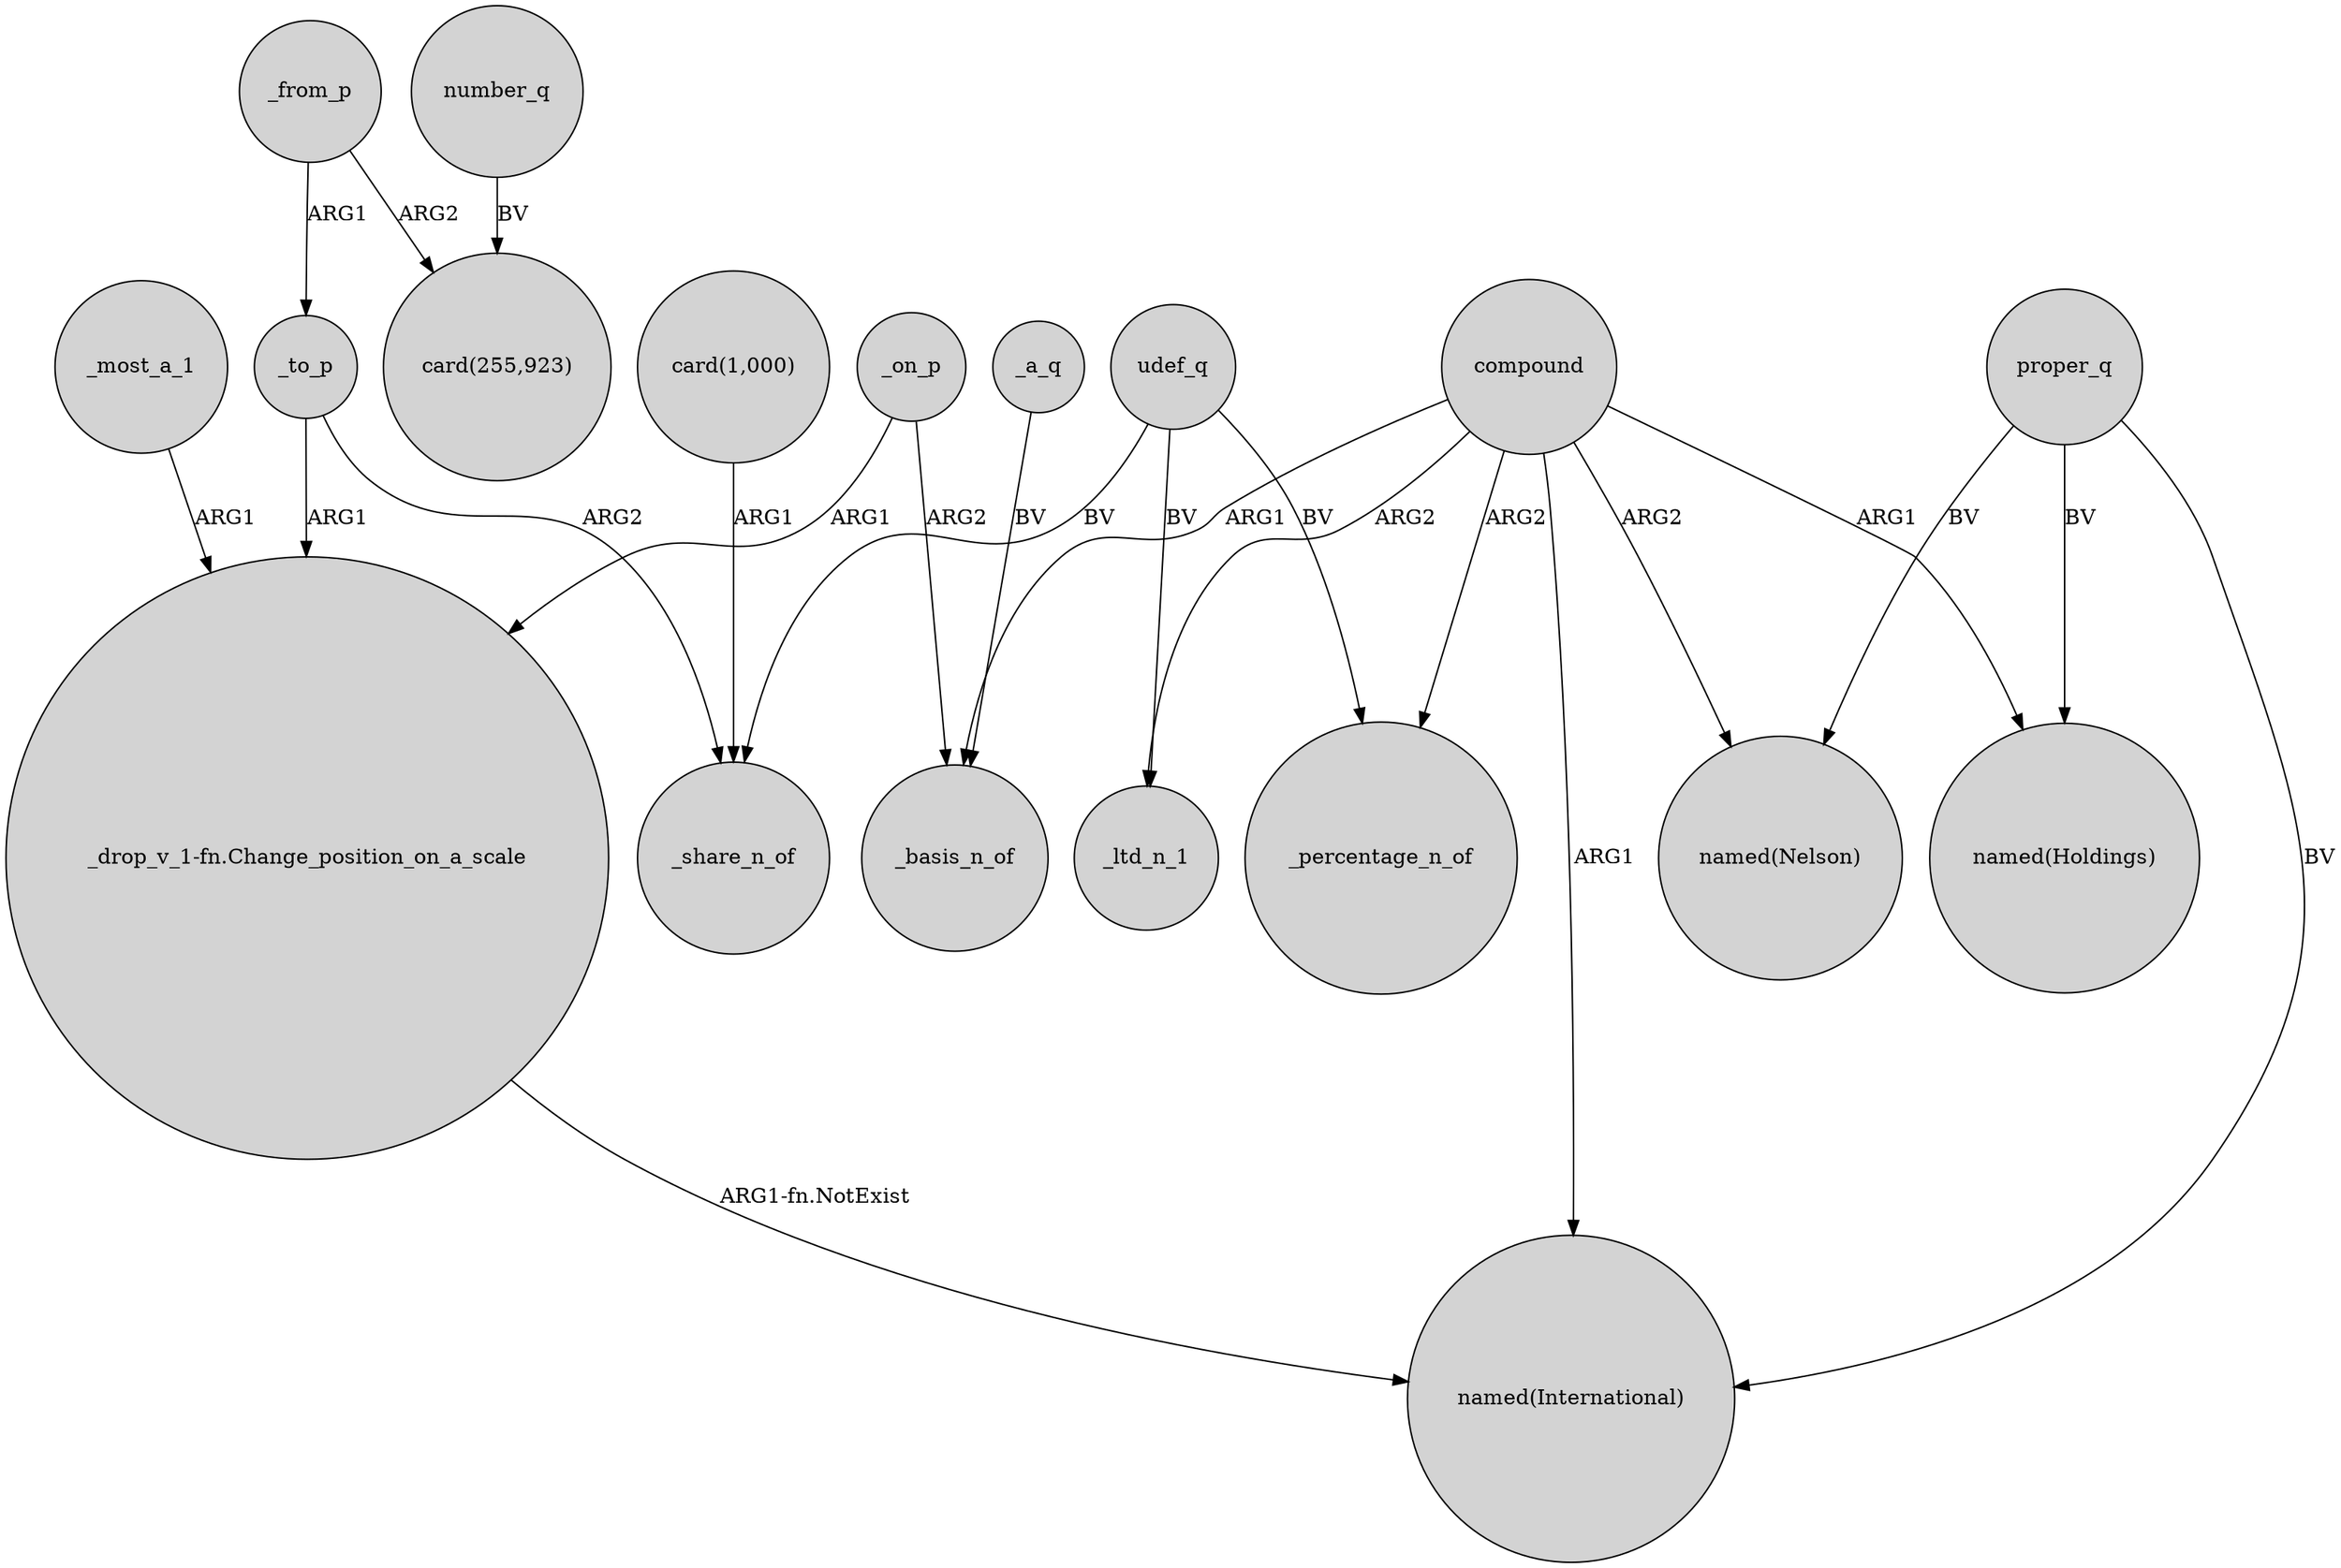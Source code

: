 digraph {
	node [shape=circle style=filled]
	compound -> "named(International)" [label=ARG1]
	_to_p -> _share_n_of [label=ARG2]
	_most_a_1 -> "_drop_v_1-fn.Change_position_on_a_scale" [label=ARG1]
	proper_q -> "named(Holdings)" [label=BV]
	number_q -> "card(255,923)" [label=BV]
	compound -> _percentage_n_of [label=ARG2]
	_on_p -> "_drop_v_1-fn.Change_position_on_a_scale" [label=ARG1]
	compound -> _basis_n_of [label=ARG1]
	_from_p -> _to_p [label=ARG1]
	_a_q -> _basis_n_of [label=BV]
	proper_q -> "named(Nelson)" [label=BV]
	compound -> "named(Nelson)" [label=ARG2]
	_to_p -> "_drop_v_1-fn.Change_position_on_a_scale" [label=ARG1]
	"_drop_v_1-fn.Change_position_on_a_scale" -> "named(International)" [label="ARG1-fn.NotExist"]
	compound -> "named(Holdings)" [label=ARG1]
	"card(1,000)" -> _share_n_of [label=ARG1]
	udef_q -> _percentage_n_of [label=BV]
	udef_q -> _share_n_of [label=BV]
	compound -> _ltd_n_1 [label=ARG2]
	_on_p -> _basis_n_of [label=ARG2]
	_from_p -> "card(255,923)" [label=ARG2]
	udef_q -> _ltd_n_1 [label=BV]
	proper_q -> "named(International)" [label=BV]
}
